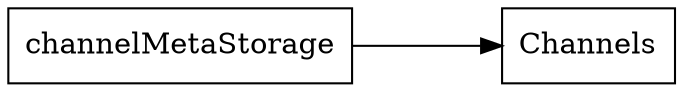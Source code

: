 digraph channelMetaStorage {
    node [URL="controlFlow/\N.html" shape=box]
    graph [layout="circo"]
    channelMetaStorage [URL="\N.html" root=true]

    channelMetaStorage -> Channels
}
